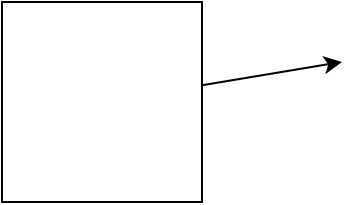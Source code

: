 <mxfile version="17.3.0" type="github">
  <diagram id="BmUCCTjrxPdn3c6gpski" name="Page-1">
    <mxGraphModel dx="868" dy="507" grid="1" gridSize="10" guides="1" tooltips="1" connect="1" arrows="1" fold="1" page="1" pageScale="1" pageWidth="850" pageHeight="1100" math="0" shadow="0">
      <root>
        <mxCell id="0" />
        <mxCell id="1" parent="0" />
        <mxCell id="YTq2AyZ1OLaJJa69deky-1" value="" style="whiteSpace=wrap;html=1;aspect=fixed;" vertex="1" parent="1">
          <mxGeometry x="380" y="200" width="100" height="100" as="geometry" />
        </mxCell>
        <mxCell id="YTq2AyZ1OLaJJa69deky-2" value="" style="endArrow=classic;html=1;rounded=0;" edge="1" parent="1" source="YTq2AyZ1OLaJJa69deky-1">
          <mxGeometry width="50" height="50" relative="1" as="geometry">
            <mxPoint x="400" y="290" as="sourcePoint" />
            <mxPoint x="550" y="230" as="targetPoint" />
            <Array as="points">
              <mxPoint x="550" y="230" />
            </Array>
          </mxGeometry>
        </mxCell>
      </root>
    </mxGraphModel>
  </diagram>
</mxfile>

